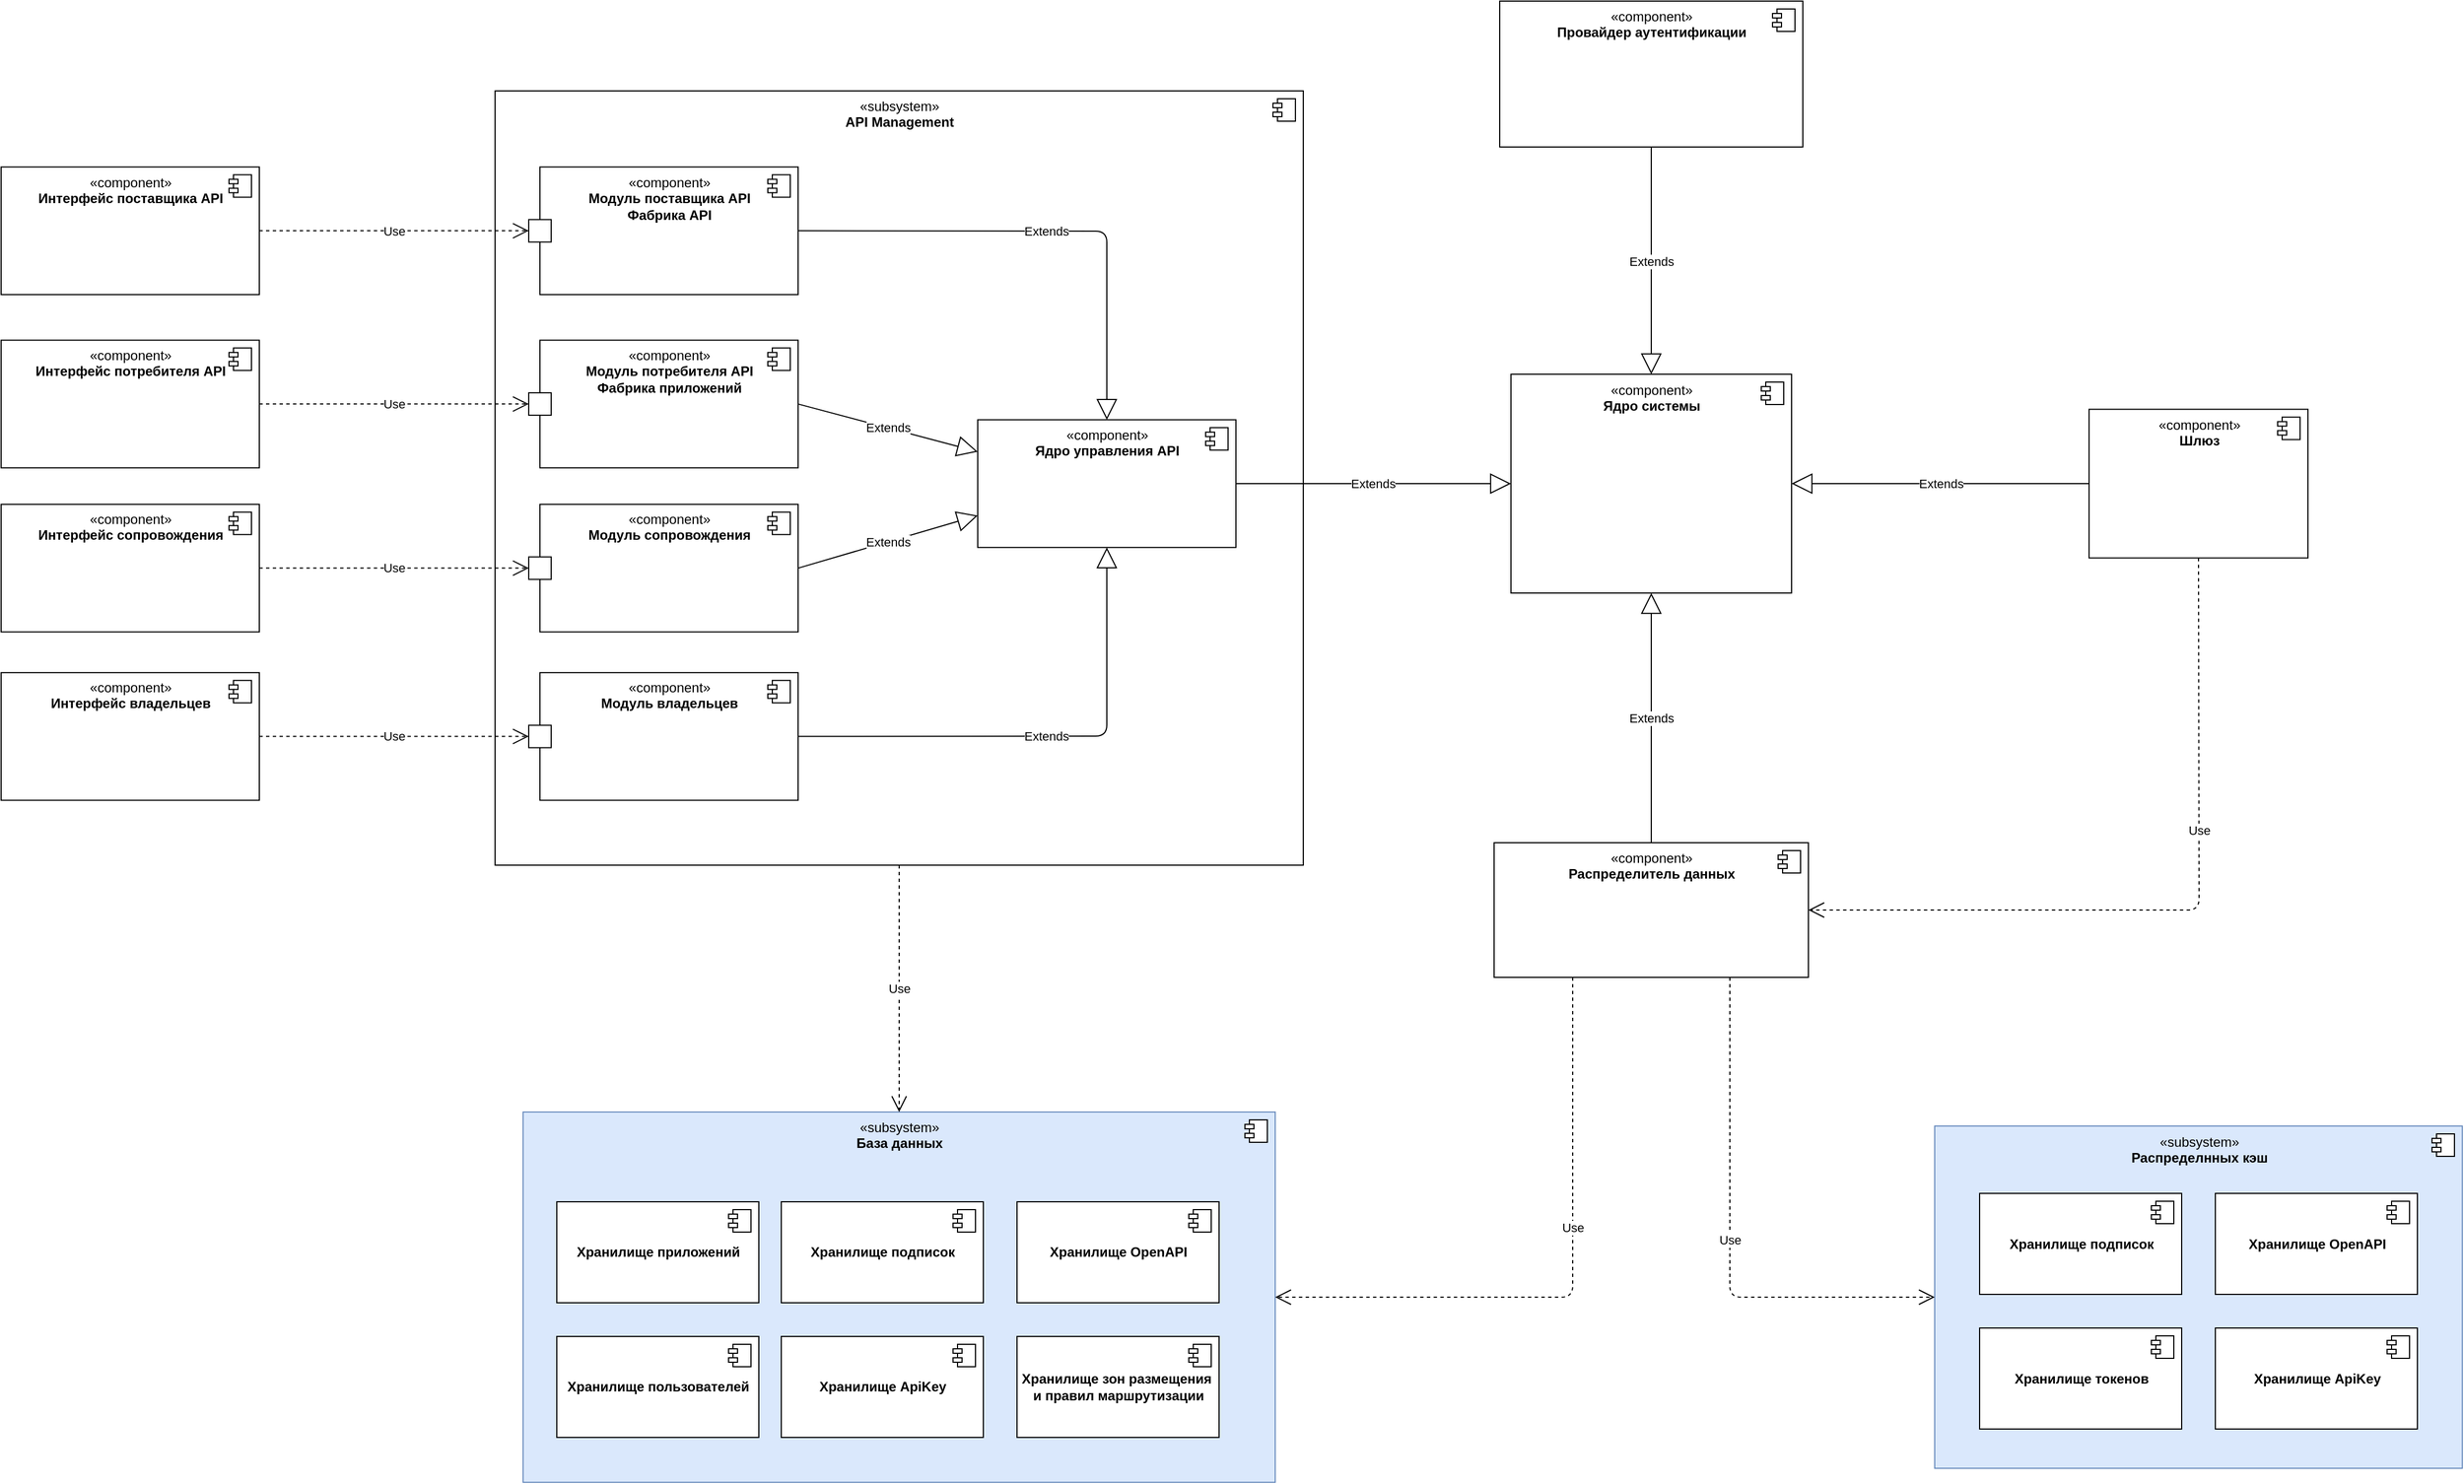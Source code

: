 <mxfile version="14.9.6" type="device"><diagram id="nkzLdBtl6WyTMvz-Gw88" name="Page-1"><mxGraphModel dx="4070" dy="1270" grid="1" gridSize="10" guides="1" tooltips="1" connect="1" arrows="1" fold="1" page="1" pageScale="1" pageWidth="850" pageHeight="1100" math="0" shadow="0"><root><mxCell id="0"/><mxCell id="1" parent="0"/><mxCell id="8bAinxHCL_zx1Tt3Iwnc-83" value="«subsystem»&lt;br&gt;&lt;b&gt;API Management&lt;/b&gt;" style="html=1;dropTarget=0;verticalAlign=top;" parent="1" vertex="1"><mxGeometry x="-680" y="110" width="720" height="690" as="geometry"/></mxCell><mxCell id="8bAinxHCL_zx1Tt3Iwnc-84" value="" style="shape=module;jettyWidth=8;jettyHeight=4;" parent="8bAinxHCL_zx1Tt3Iwnc-83" vertex="1"><mxGeometry x="1" width="20" height="20" relative="1" as="geometry"><mxPoint x="-27" y="7" as="offset"/></mxGeometry></mxCell><mxCell id="StKLOnzCAi3UnM_dkvoX-3" value="&lt;div align=&quot;center&quot;&gt;«component»&lt;/div&gt;&lt;div align=&quot;center&quot;&gt;&lt;b&gt;Шлюз&lt;/b&gt;&lt;br&gt;&lt;/div&gt;" style="html=1;dropTarget=0;align=center;horizontal=1;verticalAlign=top;" parent="1" vertex="1"><mxGeometry x="740" y="393.75" width="195" height="132.5" as="geometry"/></mxCell><mxCell id="StKLOnzCAi3UnM_dkvoX-4" value="" style="shape=module;jettyWidth=8;jettyHeight=4;" parent="StKLOnzCAi3UnM_dkvoX-3" vertex="1"><mxGeometry x="1" width="20" height="20" relative="1" as="geometry"><mxPoint x="-27" y="7" as="offset"/></mxGeometry></mxCell><mxCell id="StKLOnzCAi3UnM_dkvoX-5" value="«subsystem»&lt;br&gt;&lt;b&gt;База данных&lt;br&gt;&lt;/b&gt;" style="html=1;dropTarget=0;verticalAlign=top;fillColor=#dae8fc;strokeColor=#6c8ebf;" parent="1" vertex="1"><mxGeometry x="-655" y="1020" width="670" height="330" as="geometry"/></mxCell><mxCell id="StKLOnzCAi3UnM_dkvoX-6" value="" style="shape=module;jettyWidth=8;jettyHeight=4;" parent="StKLOnzCAi3UnM_dkvoX-5" vertex="1"><mxGeometry x="1" width="20" height="20" relative="1" as="geometry"><mxPoint x="-27" y="7" as="offset"/></mxGeometry></mxCell><mxCell id="StKLOnzCAi3UnM_dkvoX-7" value="«subsystem»&lt;br&gt;&lt;b&gt;Распределнных кэш &lt;br&gt;&lt;/b&gt;" style="html=1;dropTarget=0;verticalAlign=top;fillColor=#dae8fc;strokeColor=#6c8ebf;" parent="1" vertex="1"><mxGeometry x="602.5" y="1032.5" width="470" height="305" as="geometry"/></mxCell><mxCell id="StKLOnzCAi3UnM_dkvoX-8" value="" style="shape=module;jettyWidth=8;jettyHeight=4;" parent="StKLOnzCAi3UnM_dkvoX-7" vertex="1"><mxGeometry x="1" width="20" height="20" relative="1" as="geometry"><mxPoint x="-27" y="7" as="offset"/></mxGeometry></mxCell><mxCell id="StKLOnzCAi3UnM_dkvoX-9" value="&lt;div align=&quot;center&quot;&gt;«component»&lt;/div&gt;&lt;div align=&quot;center&quot;&gt;&lt;b&gt;Ядро управления API&lt;/b&gt;&lt;br&gt;&lt;/div&gt;" style="html=1;dropTarget=0;align=center;horizontal=1;verticalAlign=top;" parent="1" vertex="1"><mxGeometry x="-250" y="403.13" width="230" height="113.75" as="geometry"/></mxCell><mxCell id="StKLOnzCAi3UnM_dkvoX-10" value="" style="shape=module;jettyWidth=8;jettyHeight=4;" parent="StKLOnzCAi3UnM_dkvoX-9" vertex="1"><mxGeometry x="1" width="20" height="20" relative="1" as="geometry"><mxPoint x="-27" y="7" as="offset"/></mxGeometry></mxCell><mxCell id="StKLOnzCAi3UnM_dkvoX-11" value="&lt;b&gt;Хранилище приложений&lt;br&gt;&lt;/b&gt;" style="html=1;dropTarget=0;verticalAlign=middle;" parent="1" vertex="1"><mxGeometry x="-625" y="1100" width="180" height="90" as="geometry"/></mxCell><mxCell id="StKLOnzCAi3UnM_dkvoX-12" value="" style="shape=module;jettyWidth=8;jettyHeight=4;" parent="StKLOnzCAi3UnM_dkvoX-11" vertex="1"><mxGeometry x="1" width="20" height="20" relative="1" as="geometry"><mxPoint x="-27" y="7" as="offset"/></mxGeometry></mxCell><mxCell id="StKLOnzCAi3UnM_dkvoX-13" value="&lt;b&gt;Хранилище подписок&lt;br&gt;&lt;/b&gt;" style="html=1;dropTarget=0;verticalAlign=middle;" parent="1" vertex="1"><mxGeometry x="-425" y="1100" width="180" height="90" as="geometry"/></mxCell><mxCell id="StKLOnzCAi3UnM_dkvoX-14" value="" style="shape=module;jettyWidth=8;jettyHeight=4;" parent="StKLOnzCAi3UnM_dkvoX-13" vertex="1"><mxGeometry x="1" width="20" height="20" relative="1" as="geometry"><mxPoint x="-27" y="7" as="offset"/></mxGeometry></mxCell><mxCell id="StKLOnzCAi3UnM_dkvoX-15" value="&lt;b&gt;Хранилище OpenAPI&lt;br&gt;&lt;/b&gt;" style="html=1;dropTarget=0;verticalAlign=middle;" parent="1" vertex="1"><mxGeometry x="-215" y="1100" width="180" height="90" as="geometry"/></mxCell><mxCell id="StKLOnzCAi3UnM_dkvoX-16" value="" style="shape=module;jettyWidth=8;jettyHeight=4;" parent="StKLOnzCAi3UnM_dkvoX-15" vertex="1"><mxGeometry x="1" width="20" height="20" relative="1" as="geometry"><mxPoint x="-27" y="7" as="offset"/></mxGeometry></mxCell><mxCell id="StKLOnzCAi3UnM_dkvoX-17" value="&lt;b&gt;Хранилище пользователей&lt;br&gt;&lt;/b&gt;" style="html=1;dropTarget=0;verticalAlign=middle;" parent="1" vertex="1"><mxGeometry x="-625" y="1220" width="180" height="90" as="geometry"/></mxCell><mxCell id="StKLOnzCAi3UnM_dkvoX-18" value="" style="shape=module;jettyWidth=8;jettyHeight=4;" parent="StKLOnzCAi3UnM_dkvoX-17" vertex="1"><mxGeometry x="1" width="20" height="20" relative="1" as="geometry"><mxPoint x="-27" y="7" as="offset"/></mxGeometry></mxCell><mxCell id="StKLOnzCAi3UnM_dkvoX-19" value="&lt;div align=&quot;center&quot;&gt;«component»&lt;/div&gt;&lt;div align=&quot;center&quot;&gt;&lt;b&gt;Провайдер аутентификации&lt;br&gt;&lt;/b&gt;&lt;/div&gt;" style="html=1;dropTarget=0;align=center;horizontal=1;verticalAlign=top;" parent="1" vertex="1"><mxGeometry x="215" y="30" width="270" height="130" as="geometry"/></mxCell><mxCell id="StKLOnzCAi3UnM_dkvoX-20" value="" style="shape=module;jettyWidth=8;jettyHeight=4;" parent="StKLOnzCAi3UnM_dkvoX-19" vertex="1"><mxGeometry x="1" width="20" height="20" relative="1" as="geometry"><mxPoint x="-27" y="7" as="offset"/></mxGeometry></mxCell><mxCell id="StKLOnzCAi3UnM_dkvoX-21" value="&lt;b&gt;Хранилище подписок&lt;br&gt;&lt;/b&gt;" style="html=1;dropTarget=0;verticalAlign=middle;" parent="1" vertex="1"><mxGeometry x="642.5" y="1092.5" width="180" height="90" as="geometry"/></mxCell><mxCell id="StKLOnzCAi3UnM_dkvoX-22" value="" style="shape=module;jettyWidth=8;jettyHeight=4;" parent="StKLOnzCAi3UnM_dkvoX-21" vertex="1"><mxGeometry x="1" width="20" height="20" relative="1" as="geometry"><mxPoint x="-27" y="7" as="offset"/></mxGeometry></mxCell><mxCell id="StKLOnzCAi3UnM_dkvoX-23" value="&lt;b&gt;Хранилище OpenAPI&lt;br&gt;&lt;/b&gt;" style="html=1;dropTarget=0;verticalAlign=middle;" parent="1" vertex="1"><mxGeometry x="852.5" y="1092.5" width="180" height="90" as="geometry"/></mxCell><mxCell id="StKLOnzCAi3UnM_dkvoX-24" value="" style="shape=module;jettyWidth=8;jettyHeight=4;" parent="StKLOnzCAi3UnM_dkvoX-23" vertex="1"><mxGeometry x="1" width="20" height="20" relative="1" as="geometry"><mxPoint x="-27" y="7" as="offset"/></mxGeometry></mxCell><mxCell id="StKLOnzCAi3UnM_dkvoX-25" value="&lt;b&gt;Хранилище токенов&lt;br&gt;&lt;/b&gt;" style="html=1;dropTarget=0;verticalAlign=middle;" parent="1" vertex="1"><mxGeometry x="642.5" y="1212.5" width="180" height="90" as="geometry"/></mxCell><mxCell id="StKLOnzCAi3UnM_dkvoX-26" value="" style="shape=module;jettyWidth=8;jettyHeight=4;" parent="StKLOnzCAi3UnM_dkvoX-25" vertex="1"><mxGeometry x="1" width="20" height="20" relative="1" as="geometry"><mxPoint x="-27" y="7" as="offset"/></mxGeometry></mxCell><mxCell id="StKLOnzCAi3UnM_dkvoX-27" value="&lt;b&gt;Хранилище ApiKey&lt;br&gt;&lt;/b&gt;" style="html=1;dropTarget=0;verticalAlign=middle;" parent="1" vertex="1"><mxGeometry x="852.5" y="1212.5" width="180" height="90" as="geometry"/></mxCell><mxCell id="StKLOnzCAi3UnM_dkvoX-28" value="" style="shape=module;jettyWidth=8;jettyHeight=4;" parent="StKLOnzCAi3UnM_dkvoX-27" vertex="1"><mxGeometry x="1" width="20" height="20" relative="1" as="geometry"><mxPoint x="-27" y="7" as="offset"/></mxGeometry></mxCell><mxCell id="StKLOnzCAi3UnM_dkvoX-29" value="&lt;b&gt;Хранилище ApiKey&lt;br&gt;&lt;/b&gt;" style="html=1;dropTarget=0;verticalAlign=middle;" parent="1" vertex="1"><mxGeometry x="-425" y="1220" width="180" height="90" as="geometry"/></mxCell><mxCell id="StKLOnzCAi3UnM_dkvoX-30" value="" style="shape=module;jettyWidth=8;jettyHeight=4;" parent="StKLOnzCAi3UnM_dkvoX-29" vertex="1"><mxGeometry x="1" width="20" height="20" relative="1" as="geometry"><mxPoint x="-27" y="7" as="offset"/></mxGeometry></mxCell><mxCell id="StKLOnzCAi3UnM_dkvoX-31" value="«component»&lt;br&gt;&lt;b&gt;Распределитель данных&lt;br&gt;&lt;/b&gt;" style="html=1;dropTarget=0;verticalAlign=top;" parent="1" vertex="1"><mxGeometry x="210" y="780" width="280" height="120" as="geometry"/></mxCell><mxCell id="StKLOnzCAi3UnM_dkvoX-32" value="" style="shape=module;jettyWidth=8;jettyHeight=4;" parent="StKLOnzCAi3UnM_dkvoX-31" vertex="1"><mxGeometry x="1" width="20" height="20" relative="1" as="geometry"><mxPoint x="-27" y="7" as="offset"/></mxGeometry></mxCell><mxCell id="V_mkeSYkJO_5a4LvOwcz-59" value="«component»&lt;br&gt;&lt;b&gt;Ядро системы&lt;/b&gt;" style="html=1;dropTarget=0;verticalAlign=top;" parent="1" vertex="1"><mxGeometry x="225" y="362.5" width="250" height="195" as="geometry"/></mxCell><mxCell id="V_mkeSYkJO_5a4LvOwcz-60" value="" style="shape=module;jettyWidth=8;jettyHeight=4;" parent="V_mkeSYkJO_5a4LvOwcz-59" vertex="1"><mxGeometry x="1" width="20" height="20" relative="1" as="geometry"><mxPoint x="-27" y="7" as="offset"/></mxGeometry></mxCell><mxCell id="8bAinxHCL_zx1Tt3Iwnc-27" value="&lt;div align=&quot;center&quot;&gt;«component»&lt;/div&gt;&lt;div align=&quot;center&quot;&gt;&lt;b&gt;Модуль поставщика API&lt;/b&gt;&lt;/div&gt;&lt;div align=&quot;center&quot;&gt;&lt;b&gt;Фабрика API&lt;/b&gt;&lt;/div&gt;" style="html=1;dropTarget=0;align=center;horizontal=1;verticalAlign=top;" parent="1" vertex="1"><mxGeometry x="-640" y="177.81" width="230" height="113.75" as="geometry"/></mxCell><mxCell id="8bAinxHCL_zx1Tt3Iwnc-28" value="" style="shape=module;jettyWidth=8;jettyHeight=4;" parent="8bAinxHCL_zx1Tt3Iwnc-27" vertex="1"><mxGeometry x="1" width="20" height="20" relative="1" as="geometry"><mxPoint x="-27" y="7" as="offset"/></mxGeometry></mxCell><mxCell id="8bAinxHCL_zx1Tt3Iwnc-29" value="&lt;div align=&quot;center&quot;&gt;«component»&lt;/div&gt;&lt;div align=&quot;center&quot;&gt;&lt;b&gt;Модуль потребителя API&lt;/b&gt;&lt;/div&gt;&lt;div align=&quot;center&quot;&gt;&lt;b&gt;Фабрика приложений&lt;/b&gt;&lt;/div&gt;" style="html=1;dropTarget=0;align=center;horizontal=1;verticalAlign=top;" parent="1" vertex="1"><mxGeometry x="-640" y="332.18" width="230" height="113.75" as="geometry"/></mxCell><mxCell id="8bAinxHCL_zx1Tt3Iwnc-30" value="" style="shape=module;jettyWidth=8;jettyHeight=4;" parent="8bAinxHCL_zx1Tt3Iwnc-29" vertex="1"><mxGeometry x="1" width="20" height="20" relative="1" as="geometry"><mxPoint x="-27" y="7" as="offset"/></mxGeometry></mxCell><mxCell id="8bAinxHCL_zx1Tt3Iwnc-31" value="&lt;div align=&quot;center&quot;&gt;«component»&lt;/div&gt;&lt;div align=&quot;center&quot;&gt;&lt;b&gt;Модуль сопровождения&lt;/b&gt;&lt;/div&gt;" style="html=1;dropTarget=0;align=center;horizontal=1;verticalAlign=top;" parent="1" vertex="1"><mxGeometry x="-640" y="478.43" width="230" height="113.75" as="geometry"/></mxCell><mxCell id="8bAinxHCL_zx1Tt3Iwnc-32" value="" style="shape=module;jettyWidth=8;jettyHeight=4;" parent="8bAinxHCL_zx1Tt3Iwnc-31" vertex="1"><mxGeometry x="1" width="20" height="20" relative="1" as="geometry"><mxPoint x="-27" y="7" as="offset"/></mxGeometry></mxCell><mxCell id="8bAinxHCL_zx1Tt3Iwnc-33" value="&lt;div align=&quot;center&quot;&gt;«component»&lt;/div&gt;&lt;div align=&quot;center&quot;&gt;&lt;b&gt;Модуль владельцев&lt;/b&gt;&lt;/div&gt;" style="html=1;dropTarget=0;align=center;horizontal=1;verticalAlign=top;" parent="1" vertex="1"><mxGeometry x="-640" y="628.43" width="230" height="113.75" as="geometry"/></mxCell><mxCell id="8bAinxHCL_zx1Tt3Iwnc-34" value="" style="shape=module;jettyWidth=8;jettyHeight=4;" parent="8bAinxHCL_zx1Tt3Iwnc-33" vertex="1"><mxGeometry x="1" width="20" height="20" relative="1" as="geometry"><mxPoint x="-27" y="7" as="offset"/></mxGeometry></mxCell><mxCell id="8bAinxHCL_zx1Tt3Iwnc-35" value="&lt;div align=&quot;center&quot;&gt;«component»&lt;/div&gt;&lt;div align=&quot;center&quot;&gt;&lt;b&gt;Интерфейс поставщика API&lt;/b&gt;&lt;/div&gt;" style="html=1;dropTarget=0;align=center;horizontal=1;verticalAlign=top;" parent="1" vertex="1"><mxGeometry x="-1120" y="177.81" width="230" height="113.75" as="geometry"/></mxCell><mxCell id="8bAinxHCL_zx1Tt3Iwnc-36" value="" style="shape=module;jettyWidth=8;jettyHeight=4;" parent="8bAinxHCL_zx1Tt3Iwnc-35" vertex="1"><mxGeometry x="1" width="20" height="20" relative="1" as="geometry"><mxPoint x="-27" y="7" as="offset"/></mxGeometry></mxCell><mxCell id="8bAinxHCL_zx1Tt3Iwnc-37" value="&lt;div align=&quot;center&quot;&gt;«component»&lt;/div&gt;&lt;div align=&quot;center&quot;&gt;&lt;b&gt;Интерфейс потребителя API&lt;/b&gt;&lt;/div&gt;" style="html=1;dropTarget=0;align=center;horizontal=1;verticalAlign=top;" parent="1" vertex="1"><mxGeometry x="-1120" y="332.18" width="230" height="113.75" as="geometry"/></mxCell><mxCell id="8bAinxHCL_zx1Tt3Iwnc-38" value="" style="shape=module;jettyWidth=8;jettyHeight=4;" parent="8bAinxHCL_zx1Tt3Iwnc-37" vertex="1"><mxGeometry x="1" width="20" height="20" relative="1" as="geometry"><mxPoint x="-27" y="7" as="offset"/></mxGeometry></mxCell><mxCell id="8bAinxHCL_zx1Tt3Iwnc-39" value="&lt;div align=&quot;center&quot;&gt;«component»&lt;/div&gt;&lt;div align=&quot;center&quot;&gt;&lt;b&gt;Интерфейс сопровождения&lt;/b&gt;&lt;/div&gt;" style="html=1;dropTarget=0;align=center;horizontal=1;verticalAlign=top;" parent="1" vertex="1"><mxGeometry x="-1120" y="478.43" width="230" height="113.75" as="geometry"/></mxCell><mxCell id="8bAinxHCL_zx1Tt3Iwnc-40" value="" style="shape=module;jettyWidth=8;jettyHeight=4;" parent="8bAinxHCL_zx1Tt3Iwnc-39" vertex="1"><mxGeometry x="1" width="20" height="20" relative="1" as="geometry"><mxPoint x="-27" y="7" as="offset"/></mxGeometry></mxCell><mxCell id="8bAinxHCL_zx1Tt3Iwnc-41" value="&lt;div align=&quot;center&quot;&gt;«component»&lt;/div&gt;&lt;div align=&quot;center&quot;&gt;&lt;b&gt;Интерфейс владельцев&lt;/b&gt;&lt;/div&gt;" style="html=1;dropTarget=0;align=center;horizontal=1;verticalAlign=top;" parent="1" vertex="1"><mxGeometry x="-1120" y="628.43" width="230" height="113.75" as="geometry"/></mxCell><mxCell id="8bAinxHCL_zx1Tt3Iwnc-42" value="" style="shape=module;jettyWidth=8;jettyHeight=4;" parent="8bAinxHCL_zx1Tt3Iwnc-41" vertex="1"><mxGeometry x="1" width="20" height="20" relative="1" as="geometry"><mxPoint x="-27" y="7" as="offset"/></mxGeometry></mxCell><mxCell id="8bAinxHCL_zx1Tt3Iwnc-52" value="Use" style="endArrow=open;endSize=12;dashed=1;html=1;exitX=0.25;exitY=1;exitDx=0;exitDy=0;entryX=1;entryY=0.5;entryDx=0;entryDy=0;" parent="1" source="StKLOnzCAi3UnM_dkvoX-31" target="StKLOnzCAi3UnM_dkvoX-5" edge="1"><mxGeometry x="-0.186" width="160" relative="1" as="geometry"><mxPoint x="110" y="1080.005" as="sourcePoint"/><mxPoint x="355" y="1080" as="targetPoint"/><Array as="points"><mxPoint x="280" y="1185"/></Array><mxPoint y="-1" as="offset"/></mxGeometry></mxCell><mxCell id="8bAinxHCL_zx1Tt3Iwnc-59" value="Extends" style="endArrow=block;endSize=16;endFill=0;html=1;exitX=0.5;exitY=0;exitDx=0;exitDy=0;entryX=0.5;entryY=1;entryDx=0;entryDy=0;" parent="1" source="StKLOnzCAi3UnM_dkvoX-31" target="V_mkeSYkJO_5a4LvOwcz-59" edge="1"><mxGeometry width="160" relative="1" as="geometry"><mxPoint x="370" y="580" as="sourcePoint"/><mxPoint x="530" y="580" as="targetPoint"/></mxGeometry></mxCell><mxCell id="8bAinxHCL_zx1Tt3Iwnc-60" value="Extends" style="endArrow=block;endSize=16;endFill=0;html=1;exitX=0;exitY=0.5;exitDx=0;exitDy=0;entryX=1;entryY=0.5;entryDx=0;entryDy=0;" parent="1" source="StKLOnzCAi3UnM_dkvoX-3" target="V_mkeSYkJO_5a4LvOwcz-59" edge="1"><mxGeometry width="160" relative="1" as="geometry"><mxPoint x="620" y="668.43" as="sourcePoint"/><mxPoint x="620" y="445.93" as="targetPoint"/></mxGeometry></mxCell><mxCell id="8bAinxHCL_zx1Tt3Iwnc-61" value="Extends" style="endArrow=block;endSize=16;endFill=0;html=1;exitX=0.5;exitY=1;exitDx=0;exitDy=0;entryX=0.5;entryY=0;entryDx=0;entryDy=0;" parent="1" source="StKLOnzCAi3UnM_dkvoX-19" target="V_mkeSYkJO_5a4LvOwcz-59" edge="1"><mxGeometry width="160" relative="1" as="geometry"><mxPoint x="725" y="290.13" as="sourcePoint"/><mxPoint x="460" y="290.13" as="targetPoint"/></mxGeometry></mxCell><mxCell id="8bAinxHCL_zx1Tt3Iwnc-62" value="Extends" style="endArrow=block;endSize=16;endFill=0;html=1;exitX=1;exitY=0.5;exitDx=0;exitDy=0;entryX=0;entryY=0.5;entryDx=0;entryDy=0;" parent="1" source="StKLOnzCAi3UnM_dkvoX-9" target="V_mkeSYkJO_5a4LvOwcz-59" edge="1"><mxGeometry width="160" relative="1" as="geometry"><mxPoint x="150" y="434.06" as="sourcePoint"/><mxPoint x="150" y="636.56" as="targetPoint"/></mxGeometry></mxCell><mxCell id="8bAinxHCL_zx1Tt3Iwnc-63" value="Extends" style="endArrow=block;endSize=16;endFill=0;html=1;entryX=0.5;entryY=1;entryDx=0;entryDy=0;exitX=1;exitY=0.5;exitDx=0;exitDy=0;" parent="1" source="8bAinxHCL_zx1Tt3Iwnc-33" target="StKLOnzCAi3UnM_dkvoX-9" edge="1"><mxGeometry width="160" relative="1" as="geometry"><mxPoint x="-340" y="687.505" as="sourcePoint"/><mxPoint x="-130" y="550" as="targetPoint"/><Array as="points"><mxPoint x="-135" y="685"/></Array></mxGeometry></mxCell><mxCell id="8bAinxHCL_zx1Tt3Iwnc-64" value="Extends" style="endArrow=block;endSize=16;endFill=0;html=1;exitX=1;exitY=0.5;exitDx=0;exitDy=0;entryX=0.5;entryY=0;entryDx=0;entryDy=0;" parent="1" source="8bAinxHCL_zx1Tt3Iwnc-27" target="StKLOnzCAi3UnM_dkvoX-9" edge="1"><mxGeometry width="160" relative="1" as="geometry"><mxPoint x="-360" y="332.178" as="sourcePoint"/><mxPoint x="-135" y="390" as="targetPoint"/><Array as="points"><mxPoint x="-135" y="235"/></Array></mxGeometry></mxCell><mxCell id="8bAinxHCL_zx1Tt3Iwnc-65" value="Extends" style="endArrow=block;endSize=16;endFill=0;html=1;exitX=1;exitY=0.5;exitDx=0;exitDy=0;entryX=0;entryY=0.25;entryDx=0;entryDy=0;" parent="1" source="8bAinxHCL_zx1Tt3Iwnc-29" target="StKLOnzCAi3UnM_dkvoX-9" edge="1"><mxGeometry width="160" relative="1" as="geometry"><mxPoint x="-400" y="244.685" as="sourcePoint"/><mxPoint x="-125" y="413.13" as="targetPoint"/></mxGeometry></mxCell><mxCell id="8bAinxHCL_zx1Tt3Iwnc-66" value="Extends" style="endArrow=block;endSize=16;endFill=0;html=1;exitX=1;exitY=0.5;exitDx=0;exitDy=0;entryX=0;entryY=0.75;entryDx=0;entryDy=0;" parent="1" source="8bAinxHCL_zx1Tt3Iwnc-31" target="StKLOnzCAi3UnM_dkvoX-9" edge="1"><mxGeometry width="160" relative="1" as="geometry"><mxPoint x="-400" y="399.055" as="sourcePoint"/><mxPoint x="-240" y="441.568" as="targetPoint"/></mxGeometry></mxCell><mxCell id="8bAinxHCL_zx1Tt3Iwnc-68" value="" style="whiteSpace=wrap;html=1;aspect=fixed;" parent="1" vertex="1"><mxGeometry x="-650" y="224.68" width="20" height="20" as="geometry"/></mxCell><mxCell id="8bAinxHCL_zx1Tt3Iwnc-69" value="" style="whiteSpace=wrap;html=1;aspect=fixed;" parent="1" vertex="1"><mxGeometry x="-650" y="379.06" width="20" height="20" as="geometry"/></mxCell><mxCell id="8bAinxHCL_zx1Tt3Iwnc-70" value="" style="whiteSpace=wrap;html=1;aspect=fixed;" parent="1" vertex="1"><mxGeometry x="-650" y="525.31" width="20" height="20" as="geometry"/></mxCell><mxCell id="8bAinxHCL_zx1Tt3Iwnc-73" value="" style="whiteSpace=wrap;html=1;aspect=fixed;" parent="1" vertex="1"><mxGeometry x="-650" y="675.31" width="20" height="20" as="geometry"/></mxCell><mxCell id="8bAinxHCL_zx1Tt3Iwnc-74" value="Use" style="endArrow=open;endSize=12;dashed=1;html=1;exitX=1;exitY=0.5;exitDx=0;exitDy=0;entryX=0;entryY=0.5;entryDx=0;entryDy=0;" parent="1" source="8bAinxHCL_zx1Tt3Iwnc-35" target="8bAinxHCL_zx1Tt3Iwnc-68" edge="1"><mxGeometry width="160" relative="1" as="geometry"><mxPoint x="-820" y="420" as="sourcePoint"/><mxPoint x="-660" y="420" as="targetPoint"/></mxGeometry></mxCell><mxCell id="8bAinxHCL_zx1Tt3Iwnc-75" value="Use" style="endArrow=open;endSize=12;dashed=1;html=1;exitX=1;exitY=0.5;exitDx=0;exitDy=0;entryX=0;entryY=0.5;entryDx=0;entryDy=0;" parent="1" source="8bAinxHCL_zx1Tt3Iwnc-37" target="8bAinxHCL_zx1Tt3Iwnc-69" edge="1"><mxGeometry width="160" relative="1" as="geometry"><mxPoint x="-850" y="410.005" as="sourcePoint"/><mxPoint x="-610" y="410.0" as="targetPoint"/></mxGeometry></mxCell><mxCell id="8bAinxHCL_zx1Tt3Iwnc-76" value="Use" style="endArrow=open;endSize=12;dashed=1;html=1;exitX=1;exitY=0.5;exitDx=0;exitDy=0;entryX=0;entryY=0.5;entryDx=0;entryDy=0;" parent="1" source="8bAinxHCL_zx1Tt3Iwnc-39" target="8bAinxHCL_zx1Tt3Iwnc-70" edge="1"><mxGeometry width="160" relative="1" as="geometry"><mxPoint x="-840" y="628.435" as="sourcePoint"/><mxPoint x="-600" y="628.44" as="targetPoint"/></mxGeometry></mxCell><mxCell id="8bAinxHCL_zx1Tt3Iwnc-77" value="Use" style="endArrow=open;endSize=12;dashed=1;html=1;exitX=1;exitY=0.5;exitDx=0;exitDy=0;entryX=0;entryY=0.5;entryDx=0;entryDy=0;" parent="1" source="8bAinxHCL_zx1Tt3Iwnc-41" target="8bAinxHCL_zx1Tt3Iwnc-73" edge="1"><mxGeometry width="160" relative="1" as="geometry"><mxPoint x="-850" y="779.995" as="sourcePoint"/><mxPoint x="-610" y="780" as="targetPoint"/></mxGeometry></mxCell><mxCell id="8bAinxHCL_zx1Tt3Iwnc-80" value="Use" style="endArrow=open;endSize=12;dashed=1;html=1;exitX=0.5;exitY=1;exitDx=0;exitDy=0;entryX=1;entryY=0.5;entryDx=0;entryDy=0;" parent="1" source="StKLOnzCAi3UnM_dkvoX-3" target="StKLOnzCAi3UnM_dkvoX-31" edge="1"><mxGeometry x="-0.263" width="160" relative="1" as="geometry"><mxPoint x="642.5" y="590.75" as="sourcePoint"/><mxPoint x="802.5" y="590.75" as="targetPoint"/><Array as="points"><mxPoint x="838" y="840"/></Array><mxPoint y="-1" as="offset"/></mxGeometry></mxCell><mxCell id="8bAinxHCL_zx1Tt3Iwnc-81" value="Use" style="endArrow=open;endSize=12;dashed=1;html=1;entryX=0;entryY=0.5;entryDx=0;entryDy=0;exitX=0.75;exitY=1;exitDx=0;exitDy=0;" parent="1" source="StKLOnzCAi3UnM_dkvoX-31" target="StKLOnzCAi3UnM_dkvoX-7" edge="1"><mxGeometry width="160" relative="1" as="geometry"><mxPoint x="490" y="850" as="sourcePoint"/><mxPoint x="475" y="1141.25" as="targetPoint"/><Array as="points"><mxPoint x="420" y="1185"/></Array></mxGeometry></mxCell><mxCell id="8bAinxHCL_zx1Tt3Iwnc-85" value="Use" style="endArrow=open;endSize=12;dashed=1;html=1;exitX=0.5;exitY=1;exitDx=0;exitDy=0;entryX=0.5;entryY=0;entryDx=0;entryDy=0;" parent="1" source="8bAinxHCL_zx1Tt3Iwnc-83" target="StKLOnzCAi3UnM_dkvoX-5" edge="1"><mxGeometry width="160" relative="1" as="geometry"><mxPoint x="10" y="830" as="sourcePoint"/><mxPoint x="170" y="830" as="targetPoint"/></mxGeometry></mxCell><mxCell id="Wpj-NbiUkkfLAJv_Ev5i-1" value="&lt;b&gt;Хранилище зон размещения&amp;nbsp;&lt;br&gt;и правил маршрутизации&lt;br&gt;&lt;/b&gt;" style="html=1;dropTarget=0;verticalAlign=middle;" vertex="1" parent="1"><mxGeometry x="-215" y="1220" width="180" height="90" as="geometry"/></mxCell><mxCell id="Wpj-NbiUkkfLAJv_Ev5i-2" value="" style="shape=module;jettyWidth=8;jettyHeight=4;" vertex="1" parent="Wpj-NbiUkkfLAJv_Ev5i-1"><mxGeometry x="1" width="20" height="20" relative="1" as="geometry"><mxPoint x="-27" y="7" as="offset"/></mxGeometry></mxCell></root></mxGraphModel></diagram></mxfile>
